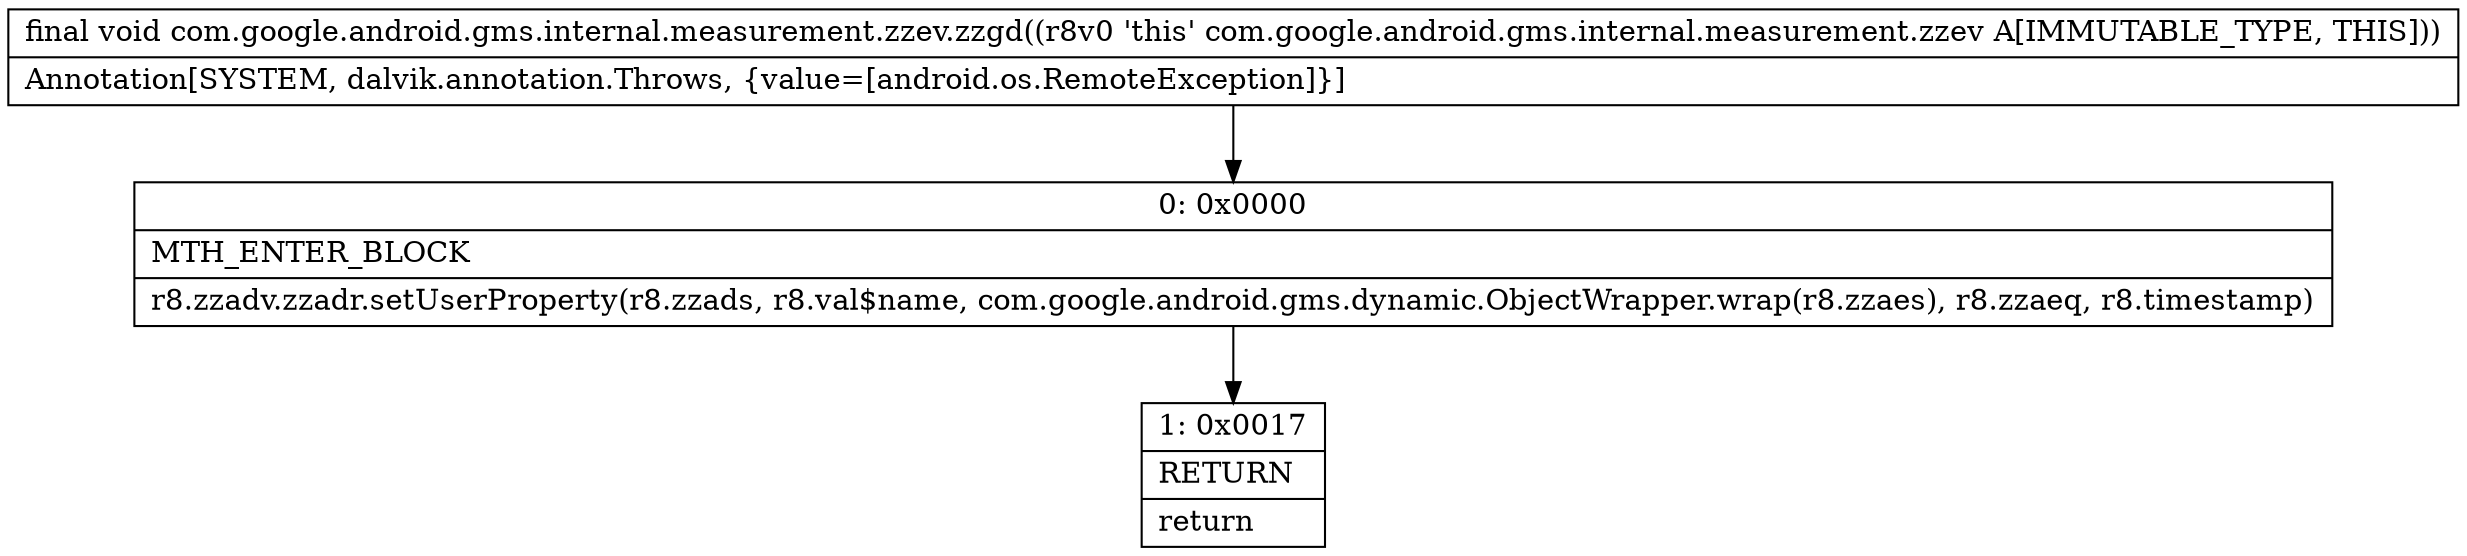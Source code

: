digraph "CFG forcom.google.android.gms.internal.measurement.zzev.zzgd()V" {
Node_0 [shape=record,label="{0\:\ 0x0000|MTH_ENTER_BLOCK\l|r8.zzadv.zzadr.setUserProperty(r8.zzads, r8.val$name, com.google.android.gms.dynamic.ObjectWrapper.wrap(r8.zzaes), r8.zzaeq, r8.timestamp)\l}"];
Node_1 [shape=record,label="{1\:\ 0x0017|RETURN\l|return\l}"];
MethodNode[shape=record,label="{final void com.google.android.gms.internal.measurement.zzev.zzgd((r8v0 'this' com.google.android.gms.internal.measurement.zzev A[IMMUTABLE_TYPE, THIS]))  | Annotation[SYSTEM, dalvik.annotation.Throws, \{value=[android.os.RemoteException]\}]\l}"];
MethodNode -> Node_0;
Node_0 -> Node_1;
}

